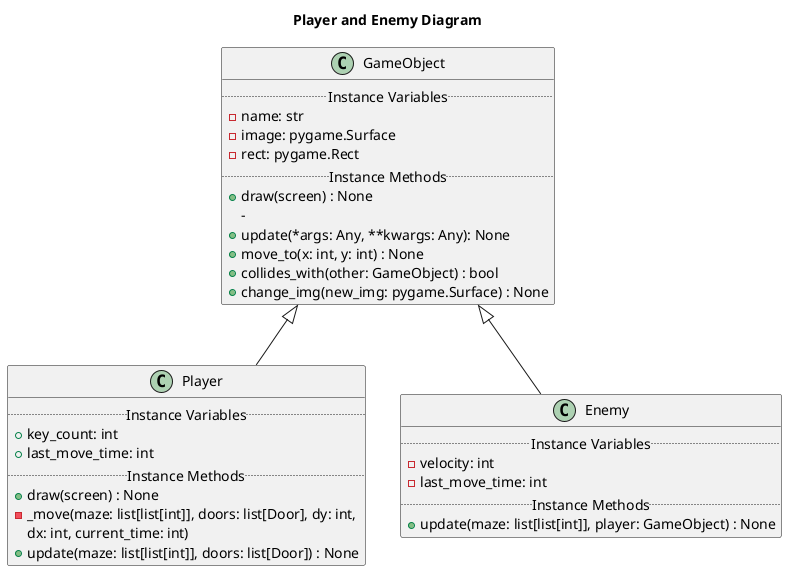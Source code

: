 @startuml
title "Player and Enemy Diagram"

class GameObject {
    ..Instance Variables..
    - name: str
    - image: pygame.Surface
    - rect: pygame.Rect
    ..Instance Methods..
    + draw(screen) : None
    - 
    + update(*args: Any, **kwargs: Any): None
    + move_to(x: int, y: int) : None
    + collides_with(other: GameObject) : bool
    + change_img(new_img: pygame.Surface) : None
}

class Player {
    ..Instance Variables..
    + key_count: int
    + last_move_time: int
    ..Instance Methods..
    + draw(screen) : None
    - _move(maze: list[list[int]], doors: list[Door], dy: int,
              dx: int, current_time: int)
    + update(maze: list[list[int]], doors: list[Door]) : None
}

class Enemy {
    ..Instance Variables..
    - velocity: int
    - last_move_time: int
    ..Instance Methods..
    + update(maze: list[list[int]], player: GameObject) : None
}

GameObject <|-- Player
GameObject <|-- Enemy

@enduml

